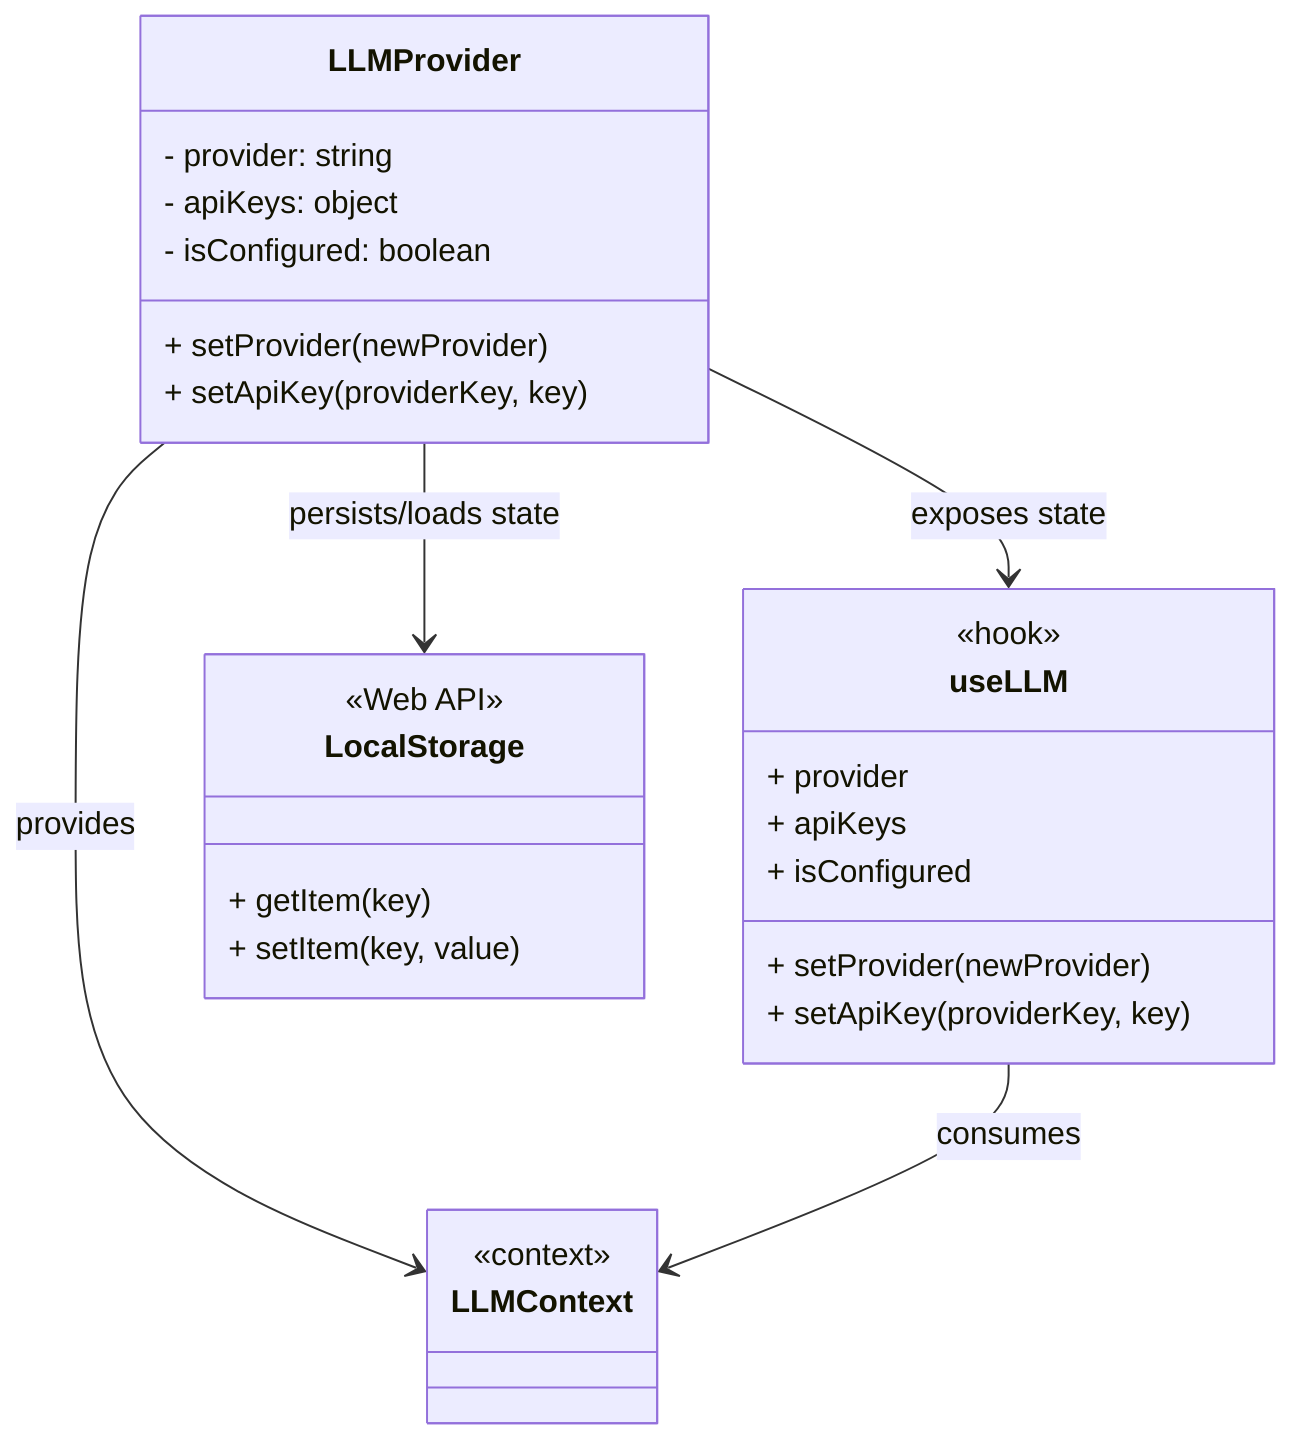 classDiagram
  class LLMProvider {
    - provider: string
    - apiKeys: object
    - isConfigured: boolean
    + setProvider(newProvider)
    + setApiKey(providerKey, key)
  }

  class LLMContext {
    <<context>>
  }

  class useLLM {
    <<hook>>
    + provider
    + apiKeys
    + isConfigured
    + setProvider(newProvider)
    + setApiKey(providerKey, key)
  }

  LLMProvider --> LLMContext : provides
  useLLM --> LLMContext : consumes
  LLMProvider --> useLLM : exposes state

  class LocalStorage {
    <<Web API>>
    + getItem(key)
    + setItem(key, value)
  }

  LLMProvider --> LocalStorage : persists/loads state